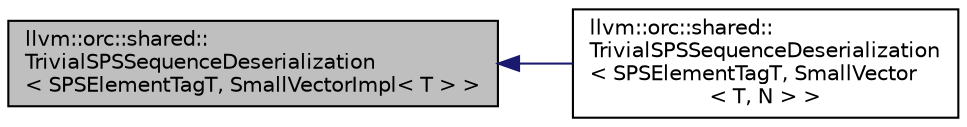 digraph "llvm::orc::shared::TrivialSPSSequenceDeserialization&lt; SPSElementTagT, SmallVectorImpl&lt; T &gt; &gt;"
{
 // LATEX_PDF_SIZE
  bgcolor="transparent";
  edge [fontname="Helvetica",fontsize="10",labelfontname="Helvetica",labelfontsize="10"];
  node [fontname="Helvetica",fontsize="10",shape=record];
  rankdir="LR";
  Node1 [label="llvm::orc::shared::\lTrivialSPSSequenceDeserialization\l\< SPSElementTagT, SmallVectorImpl\< T \> \>",height=0.2,width=0.4,color="black", fillcolor="grey75", style="filled", fontcolor="black",tooltip="Trivial SPSSequence<SPSElementTagT> -> SmallVectorImpl<T> deserialization."];
  Node1 -> Node2 [dir="back",color="midnightblue",fontsize="10",style="solid",fontname="Helvetica"];
  Node2 [label="llvm::orc::shared::\lTrivialSPSSequenceDeserialization\l\< SPSElementTagT, SmallVector\l\< T, N \> \>",height=0.2,width=0.4,color="black",URL="$classllvm_1_1orc_1_1shared_1_1TrivialSPSSequenceDeserialization_3_01SPSElementTagT_00_01SmallVector_3_01T_00_01N_01_4_01_4.html",tooltip="Trivial SPSSequence<SPSElementTagT> -> SmallVectorImpl<T> deserialization."];
}
